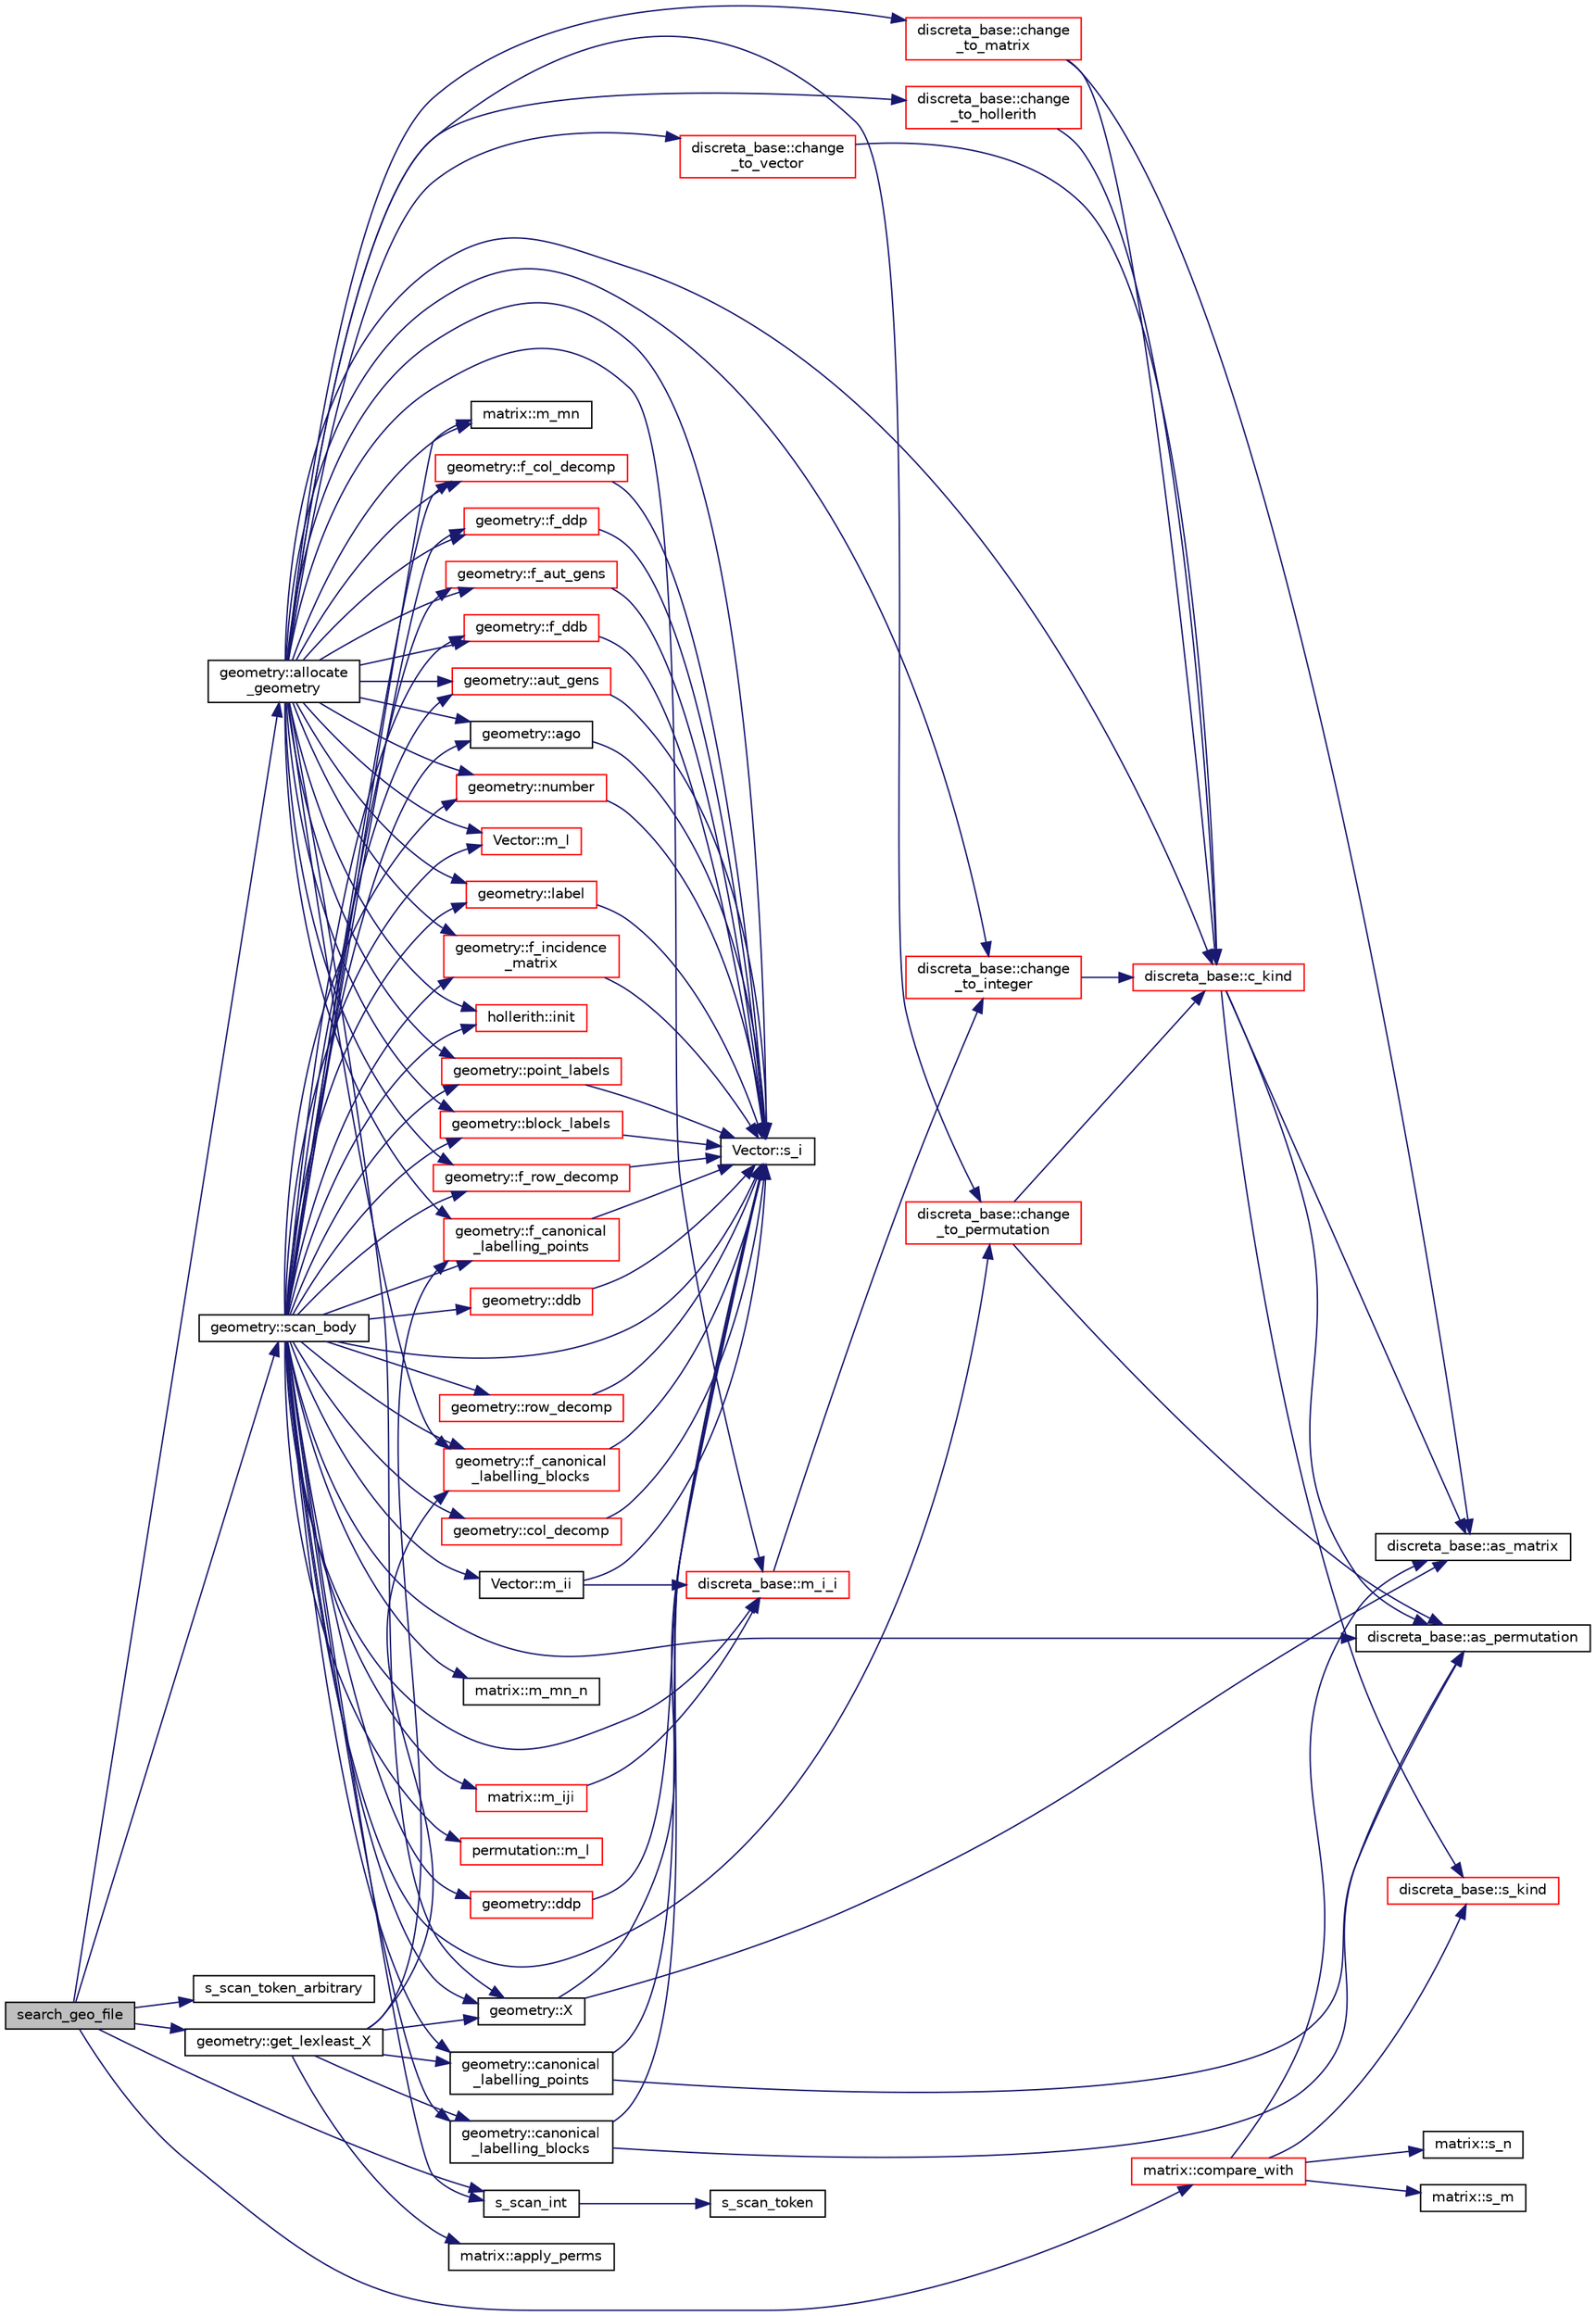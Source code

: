 digraph "search_geo_file"
{
  edge [fontname="Helvetica",fontsize="10",labelfontname="Helvetica",labelfontsize="10"];
  node [fontname="Helvetica",fontsize="10",shape=record];
  rankdir="LR";
  Node8420 [label="search_geo_file",height=0.2,width=0.4,color="black", fillcolor="grey75", style="filled", fontcolor="black"];
  Node8420 -> Node8421 [color="midnightblue",fontsize="10",style="solid",fontname="Helvetica"];
  Node8421 [label="geometry::allocate\l_geometry",height=0.2,width=0.4,color="black", fillcolor="white", style="filled",URL="$da/d44/classgeometry.html#a243e84ff38207957ad5976020c19a033"];
  Node8421 -> Node8422 [color="midnightblue",fontsize="10",style="solid",fontname="Helvetica"];
  Node8422 [label="Vector::m_l",height=0.2,width=0.4,color="red", fillcolor="white", style="filled",URL="$d5/db2/class_vector.html#a00f5520c2a6b4f5282a1a8bcf8ea74eb"];
  Node8421 -> Node8472 [color="midnightblue",fontsize="10",style="solid",fontname="Helvetica"];
  Node8472 [label="discreta_base::c_kind",height=0.2,width=0.4,color="red", fillcolor="white", style="filled",URL="$d7/d71/classdiscreta__base.html#adc2ff61589c2d083688e7a43f333cb62"];
  Node8472 -> Node8439 [color="midnightblue",fontsize="10",style="solid",fontname="Helvetica"];
  Node8439 [label="discreta_base::as_permutation",height=0.2,width=0.4,color="black", fillcolor="white", style="filled",URL="$d7/d71/classdiscreta__base.html#aa4e72f36a82984239b12ae831e131098"];
  Node8472 -> Node8441 [color="midnightblue",fontsize="10",style="solid",fontname="Helvetica"];
  Node8441 [label="discreta_base::as_matrix",height=0.2,width=0.4,color="black", fillcolor="white", style="filled",URL="$d7/d71/classdiscreta__base.html#ae4d7f56d917a4707b838fbffde6467ff"];
  Node8472 -> Node8426 [color="midnightblue",fontsize="10",style="solid",fontname="Helvetica"];
  Node8426 [label="discreta_base::s_kind",height=0.2,width=0.4,color="red", fillcolor="white", style="filled",URL="$d7/d71/classdiscreta__base.html#a8a830025c74adbbc3362418a7c2ba157"];
  Node8421 -> Node8489 [color="midnightblue",fontsize="10",style="solid",fontname="Helvetica"];
  Node8489 [label="Vector::s_i",height=0.2,width=0.4,color="black", fillcolor="white", style="filled",URL="$d5/db2/class_vector.html#a1c4fe1752523df8119f70dd550244871"];
  Node8421 -> Node8495 [color="midnightblue",fontsize="10",style="solid",fontname="Helvetica"];
  Node8495 [label="discreta_base::change\l_to_integer",height=0.2,width=0.4,color="red", fillcolor="white", style="filled",URL="$d7/d71/classdiscreta__base.html#a58a5a5bd8f8e6f2dd7b4483b66dc7bb9"];
  Node8495 -> Node8472 [color="midnightblue",fontsize="10",style="solid",fontname="Helvetica"];
  Node8421 -> Node8496 [color="midnightblue",fontsize="10",style="solid",fontname="Helvetica"];
  Node8496 [label="discreta_base::change\l_to_hollerith",height=0.2,width=0.4,color="red", fillcolor="white", style="filled",URL="$d7/d71/classdiscreta__base.html#a10f410adc814d4568e3b0f84550c4ca1"];
  Node8496 -> Node8472 [color="midnightblue",fontsize="10",style="solid",fontname="Helvetica"];
  Node8421 -> Node8497 [color="midnightblue",fontsize="10",style="solid",fontname="Helvetica"];
  Node8497 [label="discreta_base::change\l_to_matrix",height=0.2,width=0.4,color="red", fillcolor="white", style="filled",URL="$d7/d71/classdiscreta__base.html#a51f1aaa0764c4161c0dbd981091ca5cb"];
  Node8497 -> Node8472 [color="midnightblue",fontsize="10",style="solid",fontname="Helvetica"];
  Node8497 -> Node8441 [color="midnightblue",fontsize="10",style="solid",fontname="Helvetica"];
  Node8421 -> Node8498 [color="midnightblue",fontsize="10",style="solid",fontname="Helvetica"];
  Node8498 [label="discreta_base::change\l_to_vector",height=0.2,width=0.4,color="red", fillcolor="white", style="filled",URL="$d7/d71/classdiscreta__base.html#a66186d19c55ad54af11e2a040a763c38"];
  Node8498 -> Node8472 [color="midnightblue",fontsize="10",style="solid",fontname="Helvetica"];
  Node8421 -> Node8499 [color="midnightblue",fontsize="10",style="solid",fontname="Helvetica"];
  Node8499 [label="discreta_base::change\l_to_permutation",height=0.2,width=0.4,color="red", fillcolor="white", style="filled",URL="$d7/d71/classdiscreta__base.html#a38e11ff129ddc29d67b54520e9a0a538"];
  Node8499 -> Node8472 [color="midnightblue",fontsize="10",style="solid",fontname="Helvetica"];
  Node8499 -> Node8439 [color="midnightblue",fontsize="10",style="solid",fontname="Helvetica"];
  Node8421 -> Node8500 [color="midnightblue",fontsize="10",style="solid",fontname="Helvetica"];
  Node8500 [label="geometry::number",height=0.2,width=0.4,color="red", fillcolor="white", style="filled",URL="$da/d44/classgeometry.html#a47f809adc7a1158065da4dfae214f05f"];
  Node8500 -> Node8489 [color="midnightblue",fontsize="10",style="solid",fontname="Helvetica"];
  Node8421 -> Node8502 [color="midnightblue",fontsize="10",style="solid",fontname="Helvetica"];
  Node8502 [label="geometry::label",height=0.2,width=0.4,color="red", fillcolor="white", style="filled",URL="$da/d44/classgeometry.html#a8be3ddf6aebe1e3c52b67cfe316e638f"];
  Node8502 -> Node8489 [color="midnightblue",fontsize="10",style="solid",fontname="Helvetica"];
  Node8421 -> Node8503 [color="midnightblue",fontsize="10",style="solid",fontname="Helvetica"];
  Node8503 [label="hollerith::init",height=0.2,width=0.4,color="red", fillcolor="white", style="filled",URL="$d8/d99/classhollerith.html#af51ae7b943056db367f3c205a5a1cc4b"];
  Node8421 -> Node8504 [color="midnightblue",fontsize="10",style="solid",fontname="Helvetica"];
  Node8504 [label="geometry::X",height=0.2,width=0.4,color="black", fillcolor="white", style="filled",URL="$da/d44/classgeometry.html#a2eff9c42b83c90012092d49218237d9d"];
  Node8504 -> Node8489 [color="midnightblue",fontsize="10",style="solid",fontname="Helvetica"];
  Node8504 -> Node8441 [color="midnightblue",fontsize="10",style="solid",fontname="Helvetica"];
  Node8421 -> Node8505 [color="midnightblue",fontsize="10",style="solid",fontname="Helvetica"];
  Node8505 [label="matrix::m_mn",height=0.2,width=0.4,color="black", fillcolor="white", style="filled",URL="$d1/d8d/classmatrix.html#a85921e1b3c604f625989b1c3d1697792"];
  Node8421 -> Node8506 [color="midnightblue",fontsize="10",style="solid",fontname="Helvetica"];
  Node8506 [label="geometry::f_incidence\l_matrix",height=0.2,width=0.4,color="red", fillcolor="white", style="filled",URL="$da/d44/classgeometry.html#a05bd36071a53d68e1c4b0ba981c9cd34"];
  Node8506 -> Node8489 [color="midnightblue",fontsize="10",style="solid",fontname="Helvetica"];
  Node8421 -> Node8507 [color="midnightblue",fontsize="10",style="solid",fontname="Helvetica"];
  Node8507 [label="geometry::point_labels",height=0.2,width=0.4,color="red", fillcolor="white", style="filled",URL="$da/d44/classgeometry.html#aa80150b549283d56c347b8533d9051b0"];
  Node8507 -> Node8489 [color="midnightblue",fontsize="10",style="solid",fontname="Helvetica"];
  Node8421 -> Node8508 [color="midnightblue",fontsize="10",style="solid",fontname="Helvetica"];
  Node8508 [label="geometry::block_labels",height=0.2,width=0.4,color="red", fillcolor="white", style="filled",URL="$da/d44/classgeometry.html#ab40ecc05e06399138dc6354d790d302b"];
  Node8508 -> Node8489 [color="midnightblue",fontsize="10",style="solid",fontname="Helvetica"];
  Node8421 -> Node8509 [color="midnightblue",fontsize="10",style="solid",fontname="Helvetica"];
  Node8509 [label="geometry::f_row_decomp",height=0.2,width=0.4,color="red", fillcolor="white", style="filled",URL="$da/d44/classgeometry.html#a149ccf1dac87cbced60547e9608bb42d"];
  Node8509 -> Node8489 [color="midnightblue",fontsize="10",style="solid",fontname="Helvetica"];
  Node8421 -> Node8510 [color="midnightblue",fontsize="10",style="solid",fontname="Helvetica"];
  Node8510 [label="geometry::f_col_decomp",height=0.2,width=0.4,color="red", fillcolor="white", style="filled",URL="$da/d44/classgeometry.html#ae0713575216fd4c562da43a469f5edcb"];
  Node8510 -> Node8489 [color="midnightblue",fontsize="10",style="solid",fontname="Helvetica"];
  Node8421 -> Node8511 [color="midnightblue",fontsize="10",style="solid",fontname="Helvetica"];
  Node8511 [label="geometry::f_ddp",height=0.2,width=0.4,color="red", fillcolor="white", style="filled",URL="$da/d44/classgeometry.html#a8facc1a86c731a6fb9d30346354987bf"];
  Node8511 -> Node8489 [color="midnightblue",fontsize="10",style="solid",fontname="Helvetica"];
  Node8421 -> Node8512 [color="midnightblue",fontsize="10",style="solid",fontname="Helvetica"];
  Node8512 [label="geometry::f_ddb",height=0.2,width=0.4,color="red", fillcolor="white", style="filled",URL="$da/d44/classgeometry.html#a1b01f7c645961c3a04b167fc2bf0d2c8"];
  Node8512 -> Node8489 [color="midnightblue",fontsize="10",style="solid",fontname="Helvetica"];
  Node8421 -> Node8513 [color="midnightblue",fontsize="10",style="solid",fontname="Helvetica"];
  Node8513 [label="geometry::f_canonical\l_labelling_points",height=0.2,width=0.4,color="red", fillcolor="white", style="filled",URL="$da/d44/classgeometry.html#a0695b0c3dc2a75a232631dfda609daf7"];
  Node8513 -> Node8489 [color="midnightblue",fontsize="10",style="solid",fontname="Helvetica"];
  Node8421 -> Node8514 [color="midnightblue",fontsize="10",style="solid",fontname="Helvetica"];
  Node8514 [label="geometry::f_canonical\l_labelling_blocks",height=0.2,width=0.4,color="red", fillcolor="white", style="filled",URL="$da/d44/classgeometry.html#a48f58feb451efdf72ce2a5c3411b62c1"];
  Node8514 -> Node8489 [color="midnightblue",fontsize="10",style="solid",fontname="Helvetica"];
  Node8421 -> Node8515 [color="midnightblue",fontsize="10",style="solid",fontname="Helvetica"];
  Node8515 [label="geometry::f_aut_gens",height=0.2,width=0.4,color="red", fillcolor="white", style="filled",URL="$da/d44/classgeometry.html#a774f2388490689cf9a1d369327e7e49c"];
  Node8515 -> Node8489 [color="midnightblue",fontsize="10",style="solid",fontname="Helvetica"];
  Node8421 -> Node8516 [color="midnightblue",fontsize="10",style="solid",fontname="Helvetica"];
  Node8516 [label="geometry::aut_gens",height=0.2,width=0.4,color="red", fillcolor="white", style="filled",URL="$da/d44/classgeometry.html#a75778c5288894993efd4006285711670"];
  Node8516 -> Node8489 [color="midnightblue",fontsize="10",style="solid",fontname="Helvetica"];
  Node8421 -> Node8517 [color="midnightblue",fontsize="10",style="solid",fontname="Helvetica"];
  Node8517 [label="geometry::ago",height=0.2,width=0.4,color="black", fillcolor="white", style="filled",URL="$da/d44/classgeometry.html#a161d62ea84c011f07d3e64c42ee4d1ee"];
  Node8517 -> Node8489 [color="midnightblue",fontsize="10",style="solid",fontname="Helvetica"];
  Node8421 -> Node8518 [color="midnightblue",fontsize="10",style="solid",fontname="Helvetica"];
  Node8518 [label="discreta_base::m_i_i",height=0.2,width=0.4,color="red", fillcolor="white", style="filled",URL="$d7/d71/classdiscreta__base.html#aa231464a9d4bc233f66608021c9ad997"];
  Node8518 -> Node8495 [color="midnightblue",fontsize="10",style="solid",fontname="Helvetica"];
  Node8420 -> Node8520 [color="midnightblue",fontsize="10",style="solid",fontname="Helvetica"];
  Node8520 [label="s_scan_int",height=0.2,width=0.4,color="black", fillcolor="white", style="filled",URL="$d5/db4/io__and__os_8h.html#ab43cab8ae063700a2fc82113b69eea5f"];
  Node8520 -> Node8521 [color="midnightblue",fontsize="10",style="solid",fontname="Helvetica"];
  Node8521 [label="s_scan_token",height=0.2,width=0.4,color="black", fillcolor="white", style="filled",URL="$d4/d74/util_8_c.html#a8d1a4ad92d09138f7a1a7e389469ed45"];
  Node8420 -> Node8522 [color="midnightblue",fontsize="10",style="solid",fontname="Helvetica"];
  Node8522 [label="s_scan_token_arbitrary",height=0.2,width=0.4,color="black", fillcolor="white", style="filled",URL="$d5/db4/io__and__os_8h.html#aa2a992efd4d871acb1d802a4e5001d8d"];
  Node8420 -> Node8523 [color="midnightblue",fontsize="10",style="solid",fontname="Helvetica"];
  Node8523 [label="geometry::scan_body",height=0.2,width=0.4,color="black", fillcolor="white", style="filled",URL="$da/d44/classgeometry.html#a71bc2e3a3f4ca02e8518ab5518a4e0df"];
  Node8523 -> Node8504 [color="midnightblue",fontsize="10",style="solid",fontname="Helvetica"];
  Node8523 -> Node8505 [color="midnightblue",fontsize="10",style="solid",fontname="Helvetica"];
  Node8523 -> Node8507 [color="midnightblue",fontsize="10",style="solid",fontname="Helvetica"];
  Node8523 -> Node8422 [color="midnightblue",fontsize="10",style="solid",fontname="Helvetica"];
  Node8523 -> Node8508 [color="midnightblue",fontsize="10",style="solid",fontname="Helvetica"];
  Node8523 -> Node8509 [color="midnightblue",fontsize="10",style="solid",fontname="Helvetica"];
  Node8523 -> Node8510 [color="midnightblue",fontsize="10",style="solid",fontname="Helvetica"];
  Node8523 -> Node8511 [color="midnightblue",fontsize="10",style="solid",fontname="Helvetica"];
  Node8523 -> Node8512 [color="midnightblue",fontsize="10",style="solid",fontname="Helvetica"];
  Node8523 -> Node8513 [color="midnightblue",fontsize="10",style="solid",fontname="Helvetica"];
  Node8523 -> Node8514 [color="midnightblue",fontsize="10",style="solid",fontname="Helvetica"];
  Node8523 -> Node8515 [color="midnightblue",fontsize="10",style="solid",fontname="Helvetica"];
  Node8523 -> Node8516 [color="midnightblue",fontsize="10",style="solid",fontname="Helvetica"];
  Node8523 -> Node8517 [color="midnightblue",fontsize="10",style="solid",fontname="Helvetica"];
  Node8523 -> Node8518 [color="midnightblue",fontsize="10",style="solid",fontname="Helvetica"];
  Node8523 -> Node8500 [color="midnightblue",fontsize="10",style="solid",fontname="Helvetica"];
  Node8523 -> Node8502 [color="midnightblue",fontsize="10",style="solid",fontname="Helvetica"];
  Node8523 -> Node8503 [color="midnightblue",fontsize="10",style="solid",fontname="Helvetica"];
  Node8523 -> Node8524 [color="midnightblue",fontsize="10",style="solid",fontname="Helvetica"];
  Node8524 [label="Vector::m_ii",height=0.2,width=0.4,color="black", fillcolor="white", style="filled",URL="$d5/db2/class_vector.html#aa6a97eabb43f192a47947f4f6acbb04d"];
  Node8524 -> Node8489 [color="midnightblue",fontsize="10",style="solid",fontname="Helvetica"];
  Node8524 -> Node8518 [color="midnightblue",fontsize="10",style="solid",fontname="Helvetica"];
  Node8523 -> Node8525 [color="midnightblue",fontsize="10",style="solid",fontname="Helvetica"];
  Node8525 [label="matrix::m_mn_n",height=0.2,width=0.4,color="black", fillcolor="white", style="filled",URL="$d1/d8d/classmatrix.html#ae9a8cf19bd93428639950725edbd2271"];
  Node8523 -> Node8526 [color="midnightblue",fontsize="10",style="solid",fontname="Helvetica"];
  Node8526 [label="matrix::m_iji",height=0.2,width=0.4,color="red", fillcolor="white", style="filled",URL="$d1/d8d/classmatrix.html#a8cece141dbb3d39e94933c8da46dbd50"];
  Node8526 -> Node8518 [color="midnightblue",fontsize="10",style="solid",fontname="Helvetica"];
  Node8523 -> Node8506 [color="midnightblue",fontsize="10",style="solid",fontname="Helvetica"];
  Node8523 -> Node8520 [color="midnightblue",fontsize="10",style="solid",fontname="Helvetica"];
  Node8523 -> Node8528 [color="midnightblue",fontsize="10",style="solid",fontname="Helvetica"];
  Node8528 [label="geometry::row_decomp",height=0.2,width=0.4,color="red", fillcolor="white", style="filled",URL="$da/d44/classgeometry.html#a58652b4a0edda52732517a06d390882d"];
  Node8528 -> Node8489 [color="midnightblue",fontsize="10",style="solid",fontname="Helvetica"];
  Node8523 -> Node8529 [color="midnightblue",fontsize="10",style="solid",fontname="Helvetica"];
  Node8529 [label="geometry::col_decomp",height=0.2,width=0.4,color="red", fillcolor="white", style="filled",URL="$da/d44/classgeometry.html#a12425a7d0cebea16e0d22c44e7fbe555"];
  Node8529 -> Node8489 [color="midnightblue",fontsize="10",style="solid",fontname="Helvetica"];
  Node8523 -> Node8530 [color="midnightblue",fontsize="10",style="solid",fontname="Helvetica"];
  Node8530 [label="geometry::ddp",height=0.2,width=0.4,color="red", fillcolor="white", style="filled",URL="$da/d44/classgeometry.html#ae00a20f0f75a511d639318673986028e"];
  Node8530 -> Node8489 [color="midnightblue",fontsize="10",style="solid",fontname="Helvetica"];
  Node8523 -> Node8531 [color="midnightblue",fontsize="10",style="solid",fontname="Helvetica"];
  Node8531 [label="geometry::ddb",height=0.2,width=0.4,color="red", fillcolor="white", style="filled",URL="$da/d44/classgeometry.html#a7a47161530f508d7aeb853a090a6eef8"];
  Node8531 -> Node8489 [color="midnightblue",fontsize="10",style="solid",fontname="Helvetica"];
  Node8523 -> Node8532 [color="midnightblue",fontsize="10",style="solid",fontname="Helvetica"];
  Node8532 [label="geometry::canonical\l_labelling_points",height=0.2,width=0.4,color="black", fillcolor="white", style="filled",URL="$da/d44/classgeometry.html#ac426783bf96ded3a50f6746f521bdd31"];
  Node8532 -> Node8489 [color="midnightblue",fontsize="10",style="solid",fontname="Helvetica"];
  Node8532 -> Node8439 [color="midnightblue",fontsize="10",style="solid",fontname="Helvetica"];
  Node8523 -> Node8533 [color="midnightblue",fontsize="10",style="solid",fontname="Helvetica"];
  Node8533 [label="permutation::m_l",height=0.2,width=0.4,color="red", fillcolor="white", style="filled",URL="$d0/d08/classpermutation.html#a9cf73421f89b2c24cf2d08f002752030"];
  Node8523 -> Node8535 [color="midnightblue",fontsize="10",style="solid",fontname="Helvetica"];
  Node8535 [label="geometry::canonical\l_labelling_blocks",height=0.2,width=0.4,color="black", fillcolor="white", style="filled",URL="$da/d44/classgeometry.html#a6d9453619be9ea76e6e63485594b301f"];
  Node8535 -> Node8489 [color="midnightblue",fontsize="10",style="solid",fontname="Helvetica"];
  Node8535 -> Node8439 [color="midnightblue",fontsize="10",style="solid",fontname="Helvetica"];
  Node8523 -> Node8489 [color="midnightblue",fontsize="10",style="solid",fontname="Helvetica"];
  Node8523 -> Node8499 [color="midnightblue",fontsize="10",style="solid",fontname="Helvetica"];
  Node8523 -> Node8439 [color="midnightblue",fontsize="10",style="solid",fontname="Helvetica"];
  Node8420 -> Node8536 [color="midnightblue",fontsize="10",style="solid",fontname="Helvetica"];
  Node8536 [label="geometry::get_lexleast_X",height=0.2,width=0.4,color="black", fillcolor="white", style="filled",URL="$da/d44/classgeometry.html#a0fe3595dfda0489759f397fecf455c17"];
  Node8536 -> Node8513 [color="midnightblue",fontsize="10",style="solid",fontname="Helvetica"];
  Node8536 -> Node8514 [color="midnightblue",fontsize="10",style="solid",fontname="Helvetica"];
  Node8536 -> Node8504 [color="midnightblue",fontsize="10",style="solid",fontname="Helvetica"];
  Node8536 -> Node8537 [color="midnightblue",fontsize="10",style="solid",fontname="Helvetica"];
  Node8537 [label="matrix::apply_perms",height=0.2,width=0.4,color="black", fillcolor="white", style="filled",URL="$d1/d8d/classmatrix.html#a4bfbaa097eedb8b427169c593cbb40d0"];
  Node8536 -> Node8532 [color="midnightblue",fontsize="10",style="solid",fontname="Helvetica"];
  Node8536 -> Node8535 [color="midnightblue",fontsize="10",style="solid",fontname="Helvetica"];
  Node8420 -> Node8538 [color="midnightblue",fontsize="10",style="solid",fontname="Helvetica"];
  Node8538 [label="matrix::compare_with",height=0.2,width=0.4,color="red", fillcolor="white", style="filled",URL="$d1/d8d/classmatrix.html#a6009a90834a208f5f0a83d8ed651e4c5"];
  Node8538 -> Node8426 [color="midnightblue",fontsize="10",style="solid",fontname="Helvetica"];
  Node8538 -> Node8441 [color="midnightblue",fontsize="10",style="solid",fontname="Helvetica"];
  Node8538 -> Node8539 [color="midnightblue",fontsize="10",style="solid",fontname="Helvetica"];
  Node8539 [label="matrix::s_m",height=0.2,width=0.4,color="black", fillcolor="white", style="filled",URL="$d1/d8d/classmatrix.html#afeb2e29600e68448b9d1130114b9606f"];
  Node8538 -> Node8540 [color="midnightblue",fontsize="10",style="solid",fontname="Helvetica"];
  Node8540 [label="matrix::s_n",height=0.2,width=0.4,color="black", fillcolor="white", style="filled",URL="$d1/d8d/classmatrix.html#a35f5321a5615451fdc8be7b953f8ac8b"];
}
